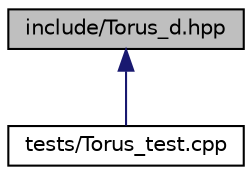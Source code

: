 digraph "include/Torus_d.hpp"
{
 // LATEX_PDF_SIZE
  edge [fontname="Helvetica",fontsize="10",labelfontname="Helvetica",labelfontsize="10"];
  node [fontname="Helvetica",fontsize="10",shape=record];
  Node1 [label="include/Torus_d.hpp",height=0.2,width=0.4,color="black", fillcolor="grey75", style="filled", fontcolor="black",tooltip="Functions on d-dimensional torus."];
  Node1 -> Node2 [dir="back",color="midnightblue",fontsize="10",style="solid",fontname="Helvetica"];
  Node2 [label="tests/Torus_test.cpp",height=0.2,width=0.4,color="black", fillcolor="white", style="filled",URL="$_torus__test_8cpp.html",tooltip="Tests for wraparound grids."];
}
